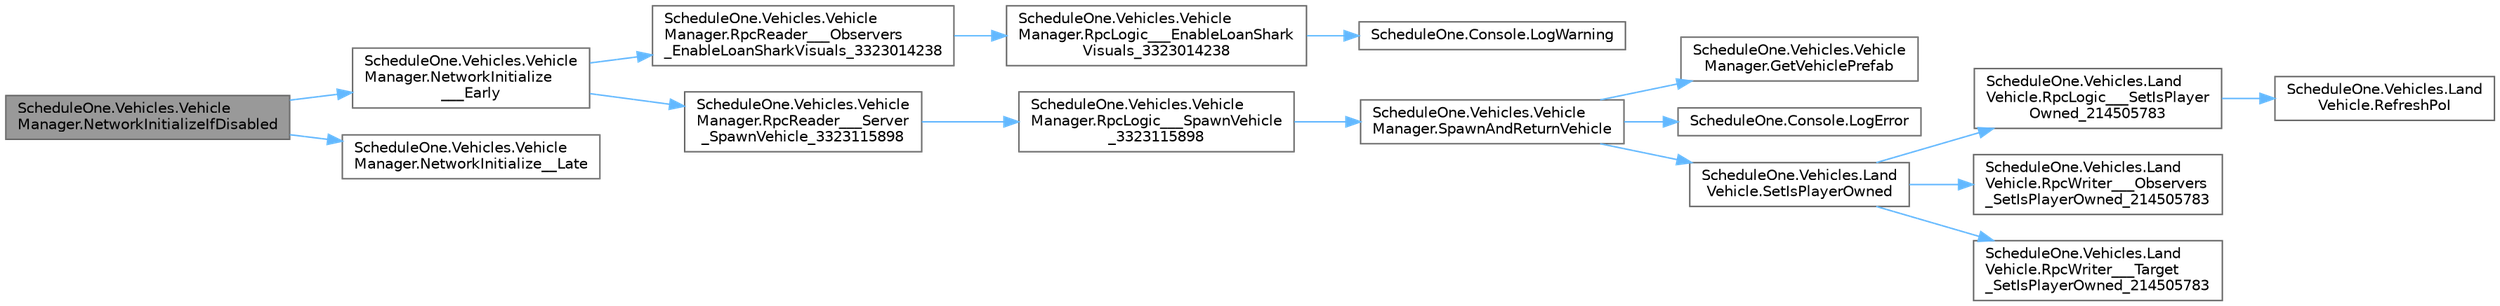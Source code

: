 digraph "ScheduleOne.Vehicles.VehicleManager.NetworkInitializeIfDisabled"
{
 // LATEX_PDF_SIZE
  bgcolor="transparent";
  edge [fontname=Helvetica,fontsize=10,labelfontname=Helvetica,labelfontsize=10];
  node [fontname=Helvetica,fontsize=10,shape=box,height=0.2,width=0.4];
  rankdir="LR";
  Node1 [id="Node000001",label="ScheduleOne.Vehicles.Vehicle\lManager.NetworkInitializeIfDisabled",height=0.2,width=0.4,color="gray40", fillcolor="grey60", style="filled", fontcolor="black",tooltip=" "];
  Node1 -> Node2 [id="edge1_Node000001_Node000002",color="steelblue1",style="solid",tooltip=" "];
  Node2 [id="Node000002",label="ScheduleOne.Vehicles.Vehicle\lManager.NetworkInitialize\l___Early",height=0.2,width=0.4,color="grey40", fillcolor="white", style="filled",URL="$class_schedule_one_1_1_vehicles_1_1_vehicle_manager.html#acbaa8feb3deec2f8eac7fdefaf94f664",tooltip=" "];
  Node2 -> Node3 [id="edge2_Node000002_Node000003",color="steelblue1",style="solid",tooltip=" "];
  Node3 [id="Node000003",label="ScheduleOne.Vehicles.Vehicle\lManager.RpcReader___Observers\l_EnableLoanSharkVisuals_3323014238",height=0.2,width=0.4,color="grey40", fillcolor="white", style="filled",URL="$class_schedule_one_1_1_vehicles_1_1_vehicle_manager.html#a791bdf84ca8b7af0a9097e836b88ebb4",tooltip=" "];
  Node3 -> Node4 [id="edge3_Node000003_Node000004",color="steelblue1",style="solid",tooltip=" "];
  Node4 [id="Node000004",label="ScheduleOne.Vehicles.Vehicle\lManager.RpcLogic___EnableLoanShark\lVisuals_3323014238",height=0.2,width=0.4,color="grey40", fillcolor="white", style="filled",URL="$class_schedule_one_1_1_vehicles_1_1_vehicle_manager.html#abf92abfe69ae6e44c5cfd2034f1fe8dc",tooltip=" "];
  Node4 -> Node5 [id="edge4_Node000004_Node000005",color="steelblue1",style="solid",tooltip=" "];
  Node5 [id="Node000005",label="ScheduleOne.Console.LogWarning",height=0.2,width=0.4,color="grey40", fillcolor="white", style="filled",URL="$class_schedule_one_1_1_console.html#a4af4a471d16b1029b44a8121bf41d45c",tooltip=" "];
  Node2 -> Node6 [id="edge5_Node000002_Node000006",color="steelblue1",style="solid",tooltip=" "];
  Node6 [id="Node000006",label="ScheduleOne.Vehicles.Vehicle\lManager.RpcReader___Server\l_SpawnVehicle_3323115898",height=0.2,width=0.4,color="grey40", fillcolor="white", style="filled",URL="$class_schedule_one_1_1_vehicles_1_1_vehicle_manager.html#a460becfd621c739d93a0deb8096eb97b",tooltip=" "];
  Node6 -> Node7 [id="edge6_Node000006_Node000007",color="steelblue1",style="solid",tooltip=" "];
  Node7 [id="Node000007",label="ScheduleOne.Vehicles.Vehicle\lManager.RpcLogic___SpawnVehicle\l_3323115898",height=0.2,width=0.4,color="grey40", fillcolor="white", style="filled",URL="$class_schedule_one_1_1_vehicles_1_1_vehicle_manager.html#a8c841b1ba9da01b2e6844f04a3091581",tooltip=" "];
  Node7 -> Node8 [id="edge7_Node000007_Node000008",color="steelblue1",style="solid",tooltip=" "];
  Node8 [id="Node000008",label="ScheduleOne.Vehicles.Vehicle\lManager.SpawnAndReturnVehicle",height=0.2,width=0.4,color="grey40", fillcolor="white", style="filled",URL="$class_schedule_one_1_1_vehicles_1_1_vehicle_manager.html#a738da893c82233c4cd935099e144078e",tooltip=" "];
  Node8 -> Node9 [id="edge8_Node000008_Node000009",color="steelblue1",style="solid",tooltip=" "];
  Node9 [id="Node000009",label="ScheduleOne.Vehicles.Vehicle\lManager.GetVehiclePrefab",height=0.2,width=0.4,color="grey40", fillcolor="white", style="filled",URL="$class_schedule_one_1_1_vehicles_1_1_vehicle_manager.html#aa693795982bb2007bab9b266d169fa65",tooltip=" "];
  Node8 -> Node10 [id="edge9_Node000008_Node000010",color="steelblue1",style="solid",tooltip=" "];
  Node10 [id="Node000010",label="ScheduleOne.Console.LogError",height=0.2,width=0.4,color="grey40", fillcolor="white", style="filled",URL="$class_schedule_one_1_1_console.html#af815c154f3082a5bf25f62c7cc93fad2",tooltip=" "];
  Node8 -> Node11 [id="edge10_Node000008_Node000011",color="steelblue1",style="solid",tooltip=" "];
  Node11 [id="Node000011",label="ScheduleOne.Vehicles.Land\lVehicle.SetIsPlayerOwned",height=0.2,width=0.4,color="grey40", fillcolor="white", style="filled",URL="$class_schedule_one_1_1_vehicles_1_1_land_vehicle.html#a0d3f7bee905efe861dd3d58484a81c90",tooltip=" "];
  Node11 -> Node12 [id="edge11_Node000011_Node000012",color="steelblue1",style="solid",tooltip=" "];
  Node12 [id="Node000012",label="ScheduleOne.Vehicles.Land\lVehicle.RpcLogic___SetIsPlayer\lOwned_214505783",height=0.2,width=0.4,color="grey40", fillcolor="white", style="filled",URL="$class_schedule_one_1_1_vehicles_1_1_land_vehicle.html#a4e7063caf1f5df5c3c1b6e76e7ce1922",tooltip=" "];
  Node12 -> Node13 [id="edge12_Node000012_Node000013",color="steelblue1",style="solid",tooltip=" "];
  Node13 [id="Node000013",label="ScheduleOne.Vehicles.Land\lVehicle.RefreshPoI",height=0.2,width=0.4,color="grey40", fillcolor="white", style="filled",URL="$class_schedule_one_1_1_vehicles_1_1_land_vehicle.html#a1cab52296fc001a78673f429dc6dd55b",tooltip=" "];
  Node11 -> Node14 [id="edge13_Node000011_Node000014",color="steelblue1",style="solid",tooltip=" "];
  Node14 [id="Node000014",label="ScheduleOne.Vehicles.Land\lVehicle.RpcWriter___Observers\l_SetIsPlayerOwned_214505783",height=0.2,width=0.4,color="grey40", fillcolor="white", style="filled",URL="$class_schedule_one_1_1_vehicles_1_1_land_vehicle.html#a55414d4f1113ca30dd780dec372fc113",tooltip=" "];
  Node11 -> Node15 [id="edge14_Node000011_Node000015",color="steelblue1",style="solid",tooltip=" "];
  Node15 [id="Node000015",label="ScheduleOne.Vehicles.Land\lVehicle.RpcWriter___Target\l_SetIsPlayerOwned_214505783",height=0.2,width=0.4,color="grey40", fillcolor="white", style="filled",URL="$class_schedule_one_1_1_vehicles_1_1_land_vehicle.html#a6388eb74787fc12c4d40e115d1c82987",tooltip=" "];
  Node1 -> Node16 [id="edge15_Node000001_Node000016",color="steelblue1",style="solid",tooltip=" "];
  Node16 [id="Node000016",label="ScheduleOne.Vehicles.Vehicle\lManager.NetworkInitialize__Late",height=0.2,width=0.4,color="grey40", fillcolor="white", style="filled",URL="$class_schedule_one_1_1_vehicles_1_1_vehicle_manager.html#ae20a8fbb5d27c83101f199351726dfcc",tooltip=" "];
}
